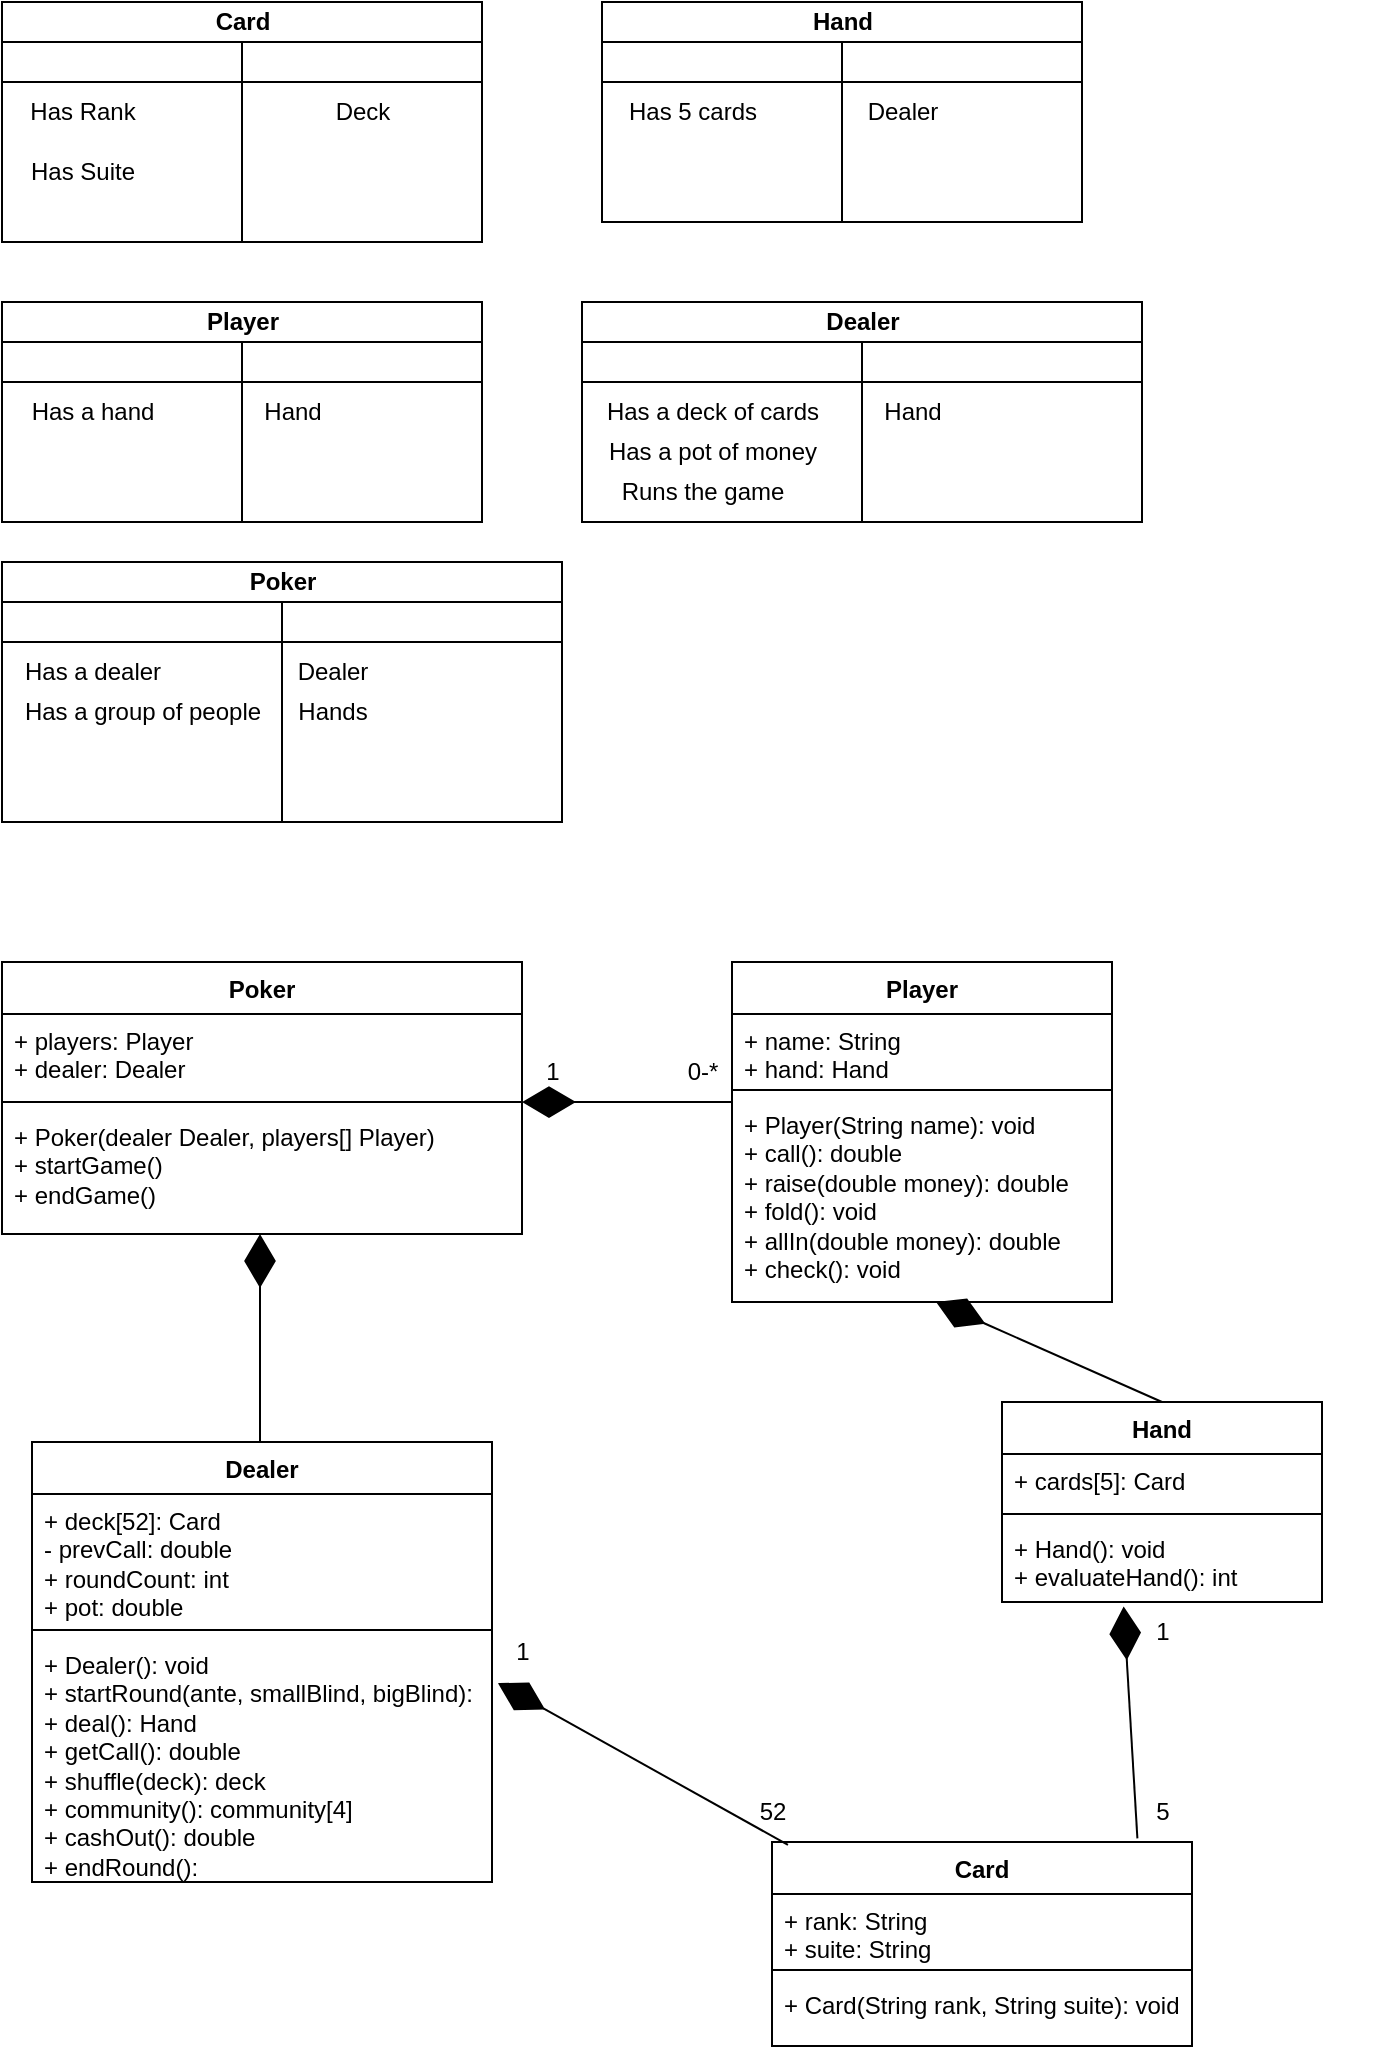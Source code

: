 <mxfile version="21.7.4" type="device">
  <diagram name="Page-1" id="bLdxeYwtl3Wubp8IwlFK">
    <mxGraphModel dx="939" dy="1809" grid="1" gridSize="10" guides="1" tooltips="1" connect="1" arrows="1" fold="1" page="1" pageScale="1" pageWidth="850" pageHeight="1100" math="0" shadow="0">
      <root>
        <mxCell id="0" />
        <mxCell id="1" parent="0" />
        <mxCell id="Fy9X7Dhb-et9-2_eYPAz-1" value="Card" style="swimlane;fontStyle=1;align=center;verticalAlign=top;childLayout=stackLayout;horizontal=1;startSize=26;horizontalStack=0;resizeParent=1;resizeParentMax=0;resizeLast=0;collapsible=1;marginBottom=0;whiteSpace=wrap;html=1;" vertex="1" parent="1">
          <mxGeometry x="425" y="480" width="210" height="102" as="geometry" />
        </mxCell>
        <mxCell id="Fy9X7Dhb-et9-2_eYPAz-2" value="+ rank: String&lt;br&gt;+ suite: String" style="text;strokeColor=none;fillColor=none;align=left;verticalAlign=top;spacingLeft=4;spacingRight=4;overflow=hidden;rotatable=0;points=[[0,0.5],[1,0.5]];portConstraint=eastwest;whiteSpace=wrap;html=1;" vertex="1" parent="Fy9X7Dhb-et9-2_eYPAz-1">
          <mxGeometry y="26" width="210" height="34" as="geometry" />
        </mxCell>
        <mxCell id="Fy9X7Dhb-et9-2_eYPAz-3" value="" style="line;strokeWidth=1;fillColor=none;align=left;verticalAlign=middle;spacingTop=-1;spacingLeft=3;spacingRight=3;rotatable=0;labelPosition=right;points=[];portConstraint=eastwest;strokeColor=inherit;" vertex="1" parent="Fy9X7Dhb-et9-2_eYPAz-1">
          <mxGeometry y="60" width="210" height="8" as="geometry" />
        </mxCell>
        <mxCell id="Fy9X7Dhb-et9-2_eYPAz-4" value="+ Card(String rank, String suite): void" style="text;strokeColor=none;fillColor=none;align=left;verticalAlign=top;spacingLeft=4;spacingRight=4;overflow=hidden;rotatable=0;points=[[0,0.5],[1,0.5]];portConstraint=eastwest;whiteSpace=wrap;html=1;" vertex="1" parent="Fy9X7Dhb-et9-2_eYPAz-1">
          <mxGeometry y="68" width="210" height="34" as="geometry" />
        </mxCell>
        <mxCell id="Fy9X7Dhb-et9-2_eYPAz-5" value="Hand" style="swimlane;fontStyle=1;align=center;verticalAlign=top;childLayout=stackLayout;horizontal=1;startSize=26;horizontalStack=0;resizeParent=1;resizeParentMax=0;resizeLast=0;collapsible=1;marginBottom=0;whiteSpace=wrap;html=1;" vertex="1" parent="1">
          <mxGeometry x="540" y="260" width="160" height="100" as="geometry" />
        </mxCell>
        <mxCell id="Fy9X7Dhb-et9-2_eYPAz-6" value="+ cards[5]: Card" style="text;strokeColor=none;fillColor=none;align=left;verticalAlign=top;spacingLeft=4;spacingRight=4;overflow=hidden;rotatable=0;points=[[0,0.5],[1,0.5]];portConstraint=eastwest;whiteSpace=wrap;html=1;" vertex="1" parent="Fy9X7Dhb-et9-2_eYPAz-5">
          <mxGeometry y="26" width="160" height="26" as="geometry" />
        </mxCell>
        <mxCell id="Fy9X7Dhb-et9-2_eYPAz-7" value="" style="line;strokeWidth=1;fillColor=none;align=left;verticalAlign=middle;spacingTop=-1;spacingLeft=3;spacingRight=3;rotatable=0;labelPosition=right;points=[];portConstraint=eastwest;strokeColor=inherit;" vertex="1" parent="Fy9X7Dhb-et9-2_eYPAz-5">
          <mxGeometry y="52" width="160" height="8" as="geometry" />
        </mxCell>
        <mxCell id="Fy9X7Dhb-et9-2_eYPAz-8" value="+ Hand(): void&lt;br&gt;+ evaluateHand(): int" style="text;strokeColor=none;fillColor=none;align=left;verticalAlign=top;spacingLeft=4;spacingRight=4;overflow=hidden;rotatable=0;points=[[0,0.5],[1,0.5]];portConstraint=eastwest;whiteSpace=wrap;html=1;" vertex="1" parent="Fy9X7Dhb-et9-2_eYPAz-5">
          <mxGeometry y="60" width="160" height="40" as="geometry" />
        </mxCell>
        <mxCell id="Fy9X7Dhb-et9-2_eYPAz-9" value="Player" style="swimlane;fontStyle=1;align=center;verticalAlign=top;childLayout=stackLayout;horizontal=1;startSize=26;horizontalStack=0;resizeParent=1;resizeParentMax=0;resizeLast=0;collapsible=1;marginBottom=0;whiteSpace=wrap;html=1;" vertex="1" parent="1">
          <mxGeometry x="405" y="40" width="190" height="170" as="geometry" />
        </mxCell>
        <mxCell id="Fy9X7Dhb-et9-2_eYPAz-10" value="+ name: String&lt;br&gt;+ hand: Hand&lt;br&gt;+ money: double" style="text;strokeColor=none;fillColor=none;align=left;verticalAlign=top;spacingLeft=4;spacingRight=4;overflow=hidden;rotatable=0;points=[[0,0.5],[1,0.5]];portConstraint=eastwest;whiteSpace=wrap;html=1;" vertex="1" parent="Fy9X7Dhb-et9-2_eYPAz-9">
          <mxGeometry y="26" width="190" height="34" as="geometry" />
        </mxCell>
        <mxCell id="Fy9X7Dhb-et9-2_eYPAz-11" value="" style="line;strokeWidth=1;fillColor=none;align=left;verticalAlign=middle;spacingTop=-1;spacingLeft=3;spacingRight=3;rotatable=0;labelPosition=right;points=[];portConstraint=eastwest;strokeColor=inherit;" vertex="1" parent="Fy9X7Dhb-et9-2_eYPAz-9">
          <mxGeometry y="60" width="190" height="8" as="geometry" />
        </mxCell>
        <mxCell id="Fy9X7Dhb-et9-2_eYPAz-12" value="+ Player(String name): void&lt;br&gt;+ call(): double&lt;br&gt;+ raise(double money): double&lt;br&gt;+ fold(): void&lt;br&gt;+ allIn(double money): double&lt;br&gt;+ check(): void" style="text;strokeColor=none;fillColor=none;align=left;verticalAlign=top;spacingLeft=4;spacingRight=4;overflow=hidden;rotatable=0;points=[[0,0.5],[1,0.5]];portConstraint=eastwest;whiteSpace=wrap;html=1;" vertex="1" parent="Fy9X7Dhb-et9-2_eYPAz-9">
          <mxGeometry y="68" width="190" height="102" as="geometry" />
        </mxCell>
        <mxCell id="Fy9X7Dhb-et9-2_eYPAz-17" value="Dealer" style="swimlane;fontStyle=1;align=center;verticalAlign=top;childLayout=stackLayout;horizontal=1;startSize=26;horizontalStack=0;resizeParent=1;resizeParentMax=0;resizeLast=0;collapsible=1;marginBottom=0;whiteSpace=wrap;html=1;" vertex="1" parent="1">
          <mxGeometry x="55" y="280" width="230" height="220" as="geometry">
            <mxRectangle x="80" y="560" width="80" height="30" as="alternateBounds" />
          </mxGeometry>
        </mxCell>
        <mxCell id="Fy9X7Dhb-et9-2_eYPAz-18" value="+ deck[52]: Card&lt;br&gt;- prevCall: double&lt;br&gt;+ roundCount: int&lt;br&gt;+ pot: double" style="text;strokeColor=none;fillColor=none;align=left;verticalAlign=top;spacingLeft=4;spacingRight=4;overflow=hidden;rotatable=0;points=[[0,0.5],[1,0.5]];portConstraint=eastwest;whiteSpace=wrap;html=1;" vertex="1" parent="Fy9X7Dhb-et9-2_eYPAz-17">
          <mxGeometry y="26" width="230" height="64" as="geometry" />
        </mxCell>
        <mxCell id="Fy9X7Dhb-et9-2_eYPAz-19" value="" style="line;strokeWidth=1;fillColor=none;align=left;verticalAlign=middle;spacingTop=-1;spacingLeft=3;spacingRight=3;rotatable=0;labelPosition=right;points=[];portConstraint=eastwest;strokeColor=inherit;" vertex="1" parent="Fy9X7Dhb-et9-2_eYPAz-17">
          <mxGeometry y="90" width="230" height="8" as="geometry" />
        </mxCell>
        <mxCell id="Fy9X7Dhb-et9-2_eYPAz-20" value="+ Dealer(): void&lt;br&gt;+ startRound(ante, smallBlind, bigBlind):&lt;br&gt;+ deal(): Hand&lt;br&gt;+ getCall(): double&lt;br&gt;+ shuffle(deck): deck&lt;br&gt;+ community(): community[4]&lt;br&gt;+ cashOut(): double&lt;br&gt;+ endRound():" style="text;strokeColor=none;fillColor=none;align=left;verticalAlign=top;spacingLeft=4;spacingRight=4;overflow=hidden;rotatable=0;points=[[0,0.5],[1,0.5]];portConstraint=eastwest;whiteSpace=wrap;html=1;" vertex="1" parent="Fy9X7Dhb-et9-2_eYPAz-17">
          <mxGeometry y="98" width="230" height="122" as="geometry" />
        </mxCell>
        <mxCell id="Fy9X7Dhb-et9-2_eYPAz-21" value="Poker" style="swimlane;fontStyle=1;align=center;verticalAlign=top;childLayout=stackLayout;horizontal=1;startSize=26;horizontalStack=0;resizeParent=1;resizeParentMax=0;resizeLast=0;collapsible=1;marginBottom=0;whiteSpace=wrap;html=1;" vertex="1" parent="1">
          <mxGeometry x="40" y="40" width="260" height="136" as="geometry" />
        </mxCell>
        <mxCell id="Fy9X7Dhb-et9-2_eYPAz-22" value="+ players: Player&lt;br&gt;+ dealer: Dealer" style="text;strokeColor=none;fillColor=none;align=left;verticalAlign=top;spacingLeft=4;spacingRight=4;overflow=hidden;rotatable=0;points=[[0,0.5],[1,0.5]];portConstraint=eastwest;whiteSpace=wrap;html=1;" vertex="1" parent="Fy9X7Dhb-et9-2_eYPAz-21">
          <mxGeometry y="26" width="260" height="40" as="geometry" />
        </mxCell>
        <mxCell id="Fy9X7Dhb-et9-2_eYPAz-23" value="" style="line;strokeWidth=1;fillColor=none;align=left;verticalAlign=middle;spacingTop=-1;spacingLeft=3;spacingRight=3;rotatable=0;labelPosition=right;points=[];portConstraint=eastwest;strokeColor=inherit;" vertex="1" parent="Fy9X7Dhb-et9-2_eYPAz-21">
          <mxGeometry y="66" width="260" height="8" as="geometry" />
        </mxCell>
        <mxCell id="Fy9X7Dhb-et9-2_eYPAz-24" value="+ Poker(dealer Dealer, players[] Player)&lt;br&gt;+ startGame()&lt;br&gt;+ endGame()" style="text;strokeColor=none;fillColor=none;align=left;verticalAlign=top;spacingLeft=4;spacingRight=4;overflow=hidden;rotatable=0;points=[[0,0.5],[1,0.5]];portConstraint=eastwest;whiteSpace=wrap;html=1;" vertex="1" parent="Fy9X7Dhb-et9-2_eYPAz-21">
          <mxGeometry y="74" width="260" height="62" as="geometry" />
        </mxCell>
        <mxCell id="Fy9X7Dhb-et9-2_eYPAz-27" value="" style="endArrow=diamondThin;endFill=1;endSize=24;html=1;rounded=0;entryX=0.5;entryY=1;entryDx=0;entryDy=0;entryPerimeter=0;" edge="1" parent="1">
          <mxGeometry width="160" relative="1" as="geometry">
            <mxPoint x="169" y="280" as="sourcePoint" />
            <mxPoint x="169" y="176" as="targetPoint" />
          </mxGeometry>
        </mxCell>
        <mxCell id="Fy9X7Dhb-et9-2_eYPAz-28" value="" style="endArrow=diamondThin;endFill=1;endSize=24;html=1;rounded=0;" edge="1" parent="1">
          <mxGeometry width="160" relative="1" as="geometry">
            <mxPoint x="405" y="110" as="sourcePoint" />
            <mxPoint x="300" y="110.05" as="targetPoint" />
          </mxGeometry>
        </mxCell>
        <mxCell id="Fy9X7Dhb-et9-2_eYPAz-29" value="" style="endArrow=diamondThin;endFill=1;endSize=24;html=1;rounded=0;entryX=0.537;entryY=1;entryDx=0;entryDy=0;entryPerimeter=0;exitX=0.5;exitY=0;exitDx=0;exitDy=0;" edge="1" parent="1" source="Fy9X7Dhb-et9-2_eYPAz-5" target="Fy9X7Dhb-et9-2_eYPAz-12">
          <mxGeometry width="160" relative="1" as="geometry">
            <mxPoint x="496" y="318" as="sourcePoint" />
            <mxPoint x="499.5" y="210" as="targetPoint" />
          </mxGeometry>
        </mxCell>
        <mxCell id="Fy9X7Dhb-et9-2_eYPAz-30" value="" style="endArrow=diamondThin;endFill=1;endSize=24;html=1;rounded=0;entryX=0.38;entryY=1.055;entryDx=0;entryDy=0;entryPerimeter=0;exitX=0.87;exitY=-0.018;exitDx=0;exitDy=0;exitPerimeter=0;" edge="1" parent="1" source="Fy9X7Dhb-et9-2_eYPAz-1" target="Fy9X7Dhb-et9-2_eYPAz-8">
          <mxGeometry width="160" relative="1" as="geometry">
            <mxPoint x="626.9" y="418.98" as="sourcePoint" />
            <mxPoint x="602.4" y="398.2" as="targetPoint" />
          </mxGeometry>
        </mxCell>
        <mxCell id="Fy9X7Dhb-et9-2_eYPAz-45" value="" style="endArrow=diamondThin;endFill=1;endSize=24;html=1;rounded=0;entryX=1.013;entryY=0.185;entryDx=0;entryDy=0;entryPerimeter=0;exitX=0.038;exitY=0.014;exitDx=0;exitDy=0;exitPerimeter=0;" edge="1" parent="1" source="Fy9X7Dhb-et9-2_eYPAz-1" target="Fy9X7Dhb-et9-2_eYPAz-20">
          <mxGeometry width="160" relative="1" as="geometry">
            <mxPoint x="420" y="440" as="sourcePoint" />
            <mxPoint x="422" y="372" as="targetPoint" />
          </mxGeometry>
        </mxCell>
        <mxCell id="Fy9X7Dhb-et9-2_eYPAz-46" value="Card" style="swimlane;childLayout=stackLayout;resizeParent=1;resizeParentMax=0;startSize=20;html=1;" vertex="1" parent="1">
          <mxGeometry x="40.0" y="-440" width="240" height="120" as="geometry" />
        </mxCell>
        <mxCell id="Fy9X7Dhb-et9-2_eYPAz-47" value="" style="swimlane;startSize=20;html=1;" vertex="1" parent="Fy9X7Dhb-et9-2_eYPAz-46">
          <mxGeometry y="20" width="120" height="100" as="geometry" />
        </mxCell>
        <mxCell id="Fy9X7Dhb-et9-2_eYPAz-53" value="Has Rank" style="text;html=1;align=center;verticalAlign=middle;resizable=0;points=[];autosize=1;strokeColor=none;fillColor=none;" vertex="1" parent="Fy9X7Dhb-et9-2_eYPAz-47">
          <mxGeometry x="-4.547e-13" y="20" width="80" height="30" as="geometry" />
        </mxCell>
        <mxCell id="Fy9X7Dhb-et9-2_eYPAz-55" value="Has Suite" style="text;html=1;align=center;verticalAlign=middle;resizable=0;points=[];autosize=1;strokeColor=none;fillColor=none;" vertex="1" parent="Fy9X7Dhb-et9-2_eYPAz-47">
          <mxGeometry x="-4.547e-13" y="50" width="80" height="30" as="geometry" />
        </mxCell>
        <mxCell id="Fy9X7Dhb-et9-2_eYPAz-48" value="" style="swimlane;startSize=20;html=1;" vertex="1" parent="Fy9X7Dhb-et9-2_eYPAz-46">
          <mxGeometry x="120" y="20" width="120" height="100" as="geometry" />
        </mxCell>
        <mxCell id="Fy9X7Dhb-et9-2_eYPAz-57" value="Deck" style="text;html=1;align=center;verticalAlign=middle;resizable=0;points=[];autosize=1;strokeColor=none;fillColor=none;" vertex="1" parent="Fy9X7Dhb-et9-2_eYPAz-48">
          <mxGeometry x="35.0" y="20" width="50" height="30" as="geometry" />
        </mxCell>
        <mxCell id="Fy9X7Dhb-et9-2_eYPAz-50" value="Hand" style="swimlane;childLayout=stackLayout;resizeParent=1;resizeParentMax=0;startSize=20;html=1;" vertex="1" parent="1">
          <mxGeometry x="340.0" y="-440" width="240" height="110" as="geometry" />
        </mxCell>
        <mxCell id="Fy9X7Dhb-et9-2_eYPAz-51" value="" style="swimlane;startSize=20;html=1;" vertex="1" parent="Fy9X7Dhb-et9-2_eYPAz-50">
          <mxGeometry y="20" width="120" height="90" as="geometry" />
        </mxCell>
        <mxCell id="Fy9X7Dhb-et9-2_eYPAz-58" value="Has 5 cards" style="text;html=1;align=center;verticalAlign=middle;resizable=0;points=[];autosize=1;strokeColor=none;fillColor=none;" vertex="1" parent="Fy9X7Dhb-et9-2_eYPAz-51">
          <mxGeometry x="-4.547e-13" y="20" width="90" height="30" as="geometry" />
        </mxCell>
        <mxCell id="Fy9X7Dhb-et9-2_eYPAz-52" value="" style="swimlane;startSize=20;html=1;" vertex="1" parent="Fy9X7Dhb-et9-2_eYPAz-50">
          <mxGeometry x="120" y="20" width="120" height="90" as="geometry" />
        </mxCell>
        <mxCell id="Fy9X7Dhb-et9-2_eYPAz-65" value="Dealer" style="text;html=1;align=center;verticalAlign=middle;resizable=0;points=[];autosize=1;strokeColor=none;fillColor=none;" vertex="1" parent="Fy9X7Dhb-et9-2_eYPAz-52">
          <mxGeometry x="-4.547e-13" y="20" width="60" height="30" as="geometry" />
        </mxCell>
        <mxCell id="Fy9X7Dhb-et9-2_eYPAz-60" value="Player" style="swimlane;childLayout=stackLayout;resizeParent=1;resizeParentMax=0;startSize=20;html=1;" vertex="1" parent="1">
          <mxGeometry x="40.0" y="-290" width="240" height="110" as="geometry" />
        </mxCell>
        <mxCell id="Fy9X7Dhb-et9-2_eYPAz-61" value="" style="swimlane;startSize=20;html=1;" vertex="1" parent="Fy9X7Dhb-et9-2_eYPAz-60">
          <mxGeometry y="20" width="120" height="90" as="geometry" />
        </mxCell>
        <mxCell id="Fy9X7Dhb-et9-2_eYPAz-62" value="Has a hand" style="text;html=1;align=center;verticalAlign=middle;resizable=0;points=[];autosize=1;strokeColor=none;fillColor=none;" vertex="1" parent="Fy9X7Dhb-et9-2_eYPAz-61">
          <mxGeometry x="5.0" y="20" width="80" height="30" as="geometry" />
        </mxCell>
        <mxCell id="Fy9X7Dhb-et9-2_eYPAz-63" value="" style="swimlane;startSize=20;html=1;" vertex="1" parent="Fy9X7Dhb-et9-2_eYPAz-60">
          <mxGeometry x="120" y="20" width="120" height="90" as="geometry" />
        </mxCell>
        <mxCell id="Fy9X7Dhb-et9-2_eYPAz-64" value="Hand" style="text;html=1;align=center;verticalAlign=middle;resizable=0;points=[];autosize=1;strokeColor=none;fillColor=none;" vertex="1" parent="Fy9X7Dhb-et9-2_eYPAz-63">
          <mxGeometry x="-4.547e-13" y="20" width="50" height="30" as="geometry" />
        </mxCell>
        <mxCell id="Fy9X7Dhb-et9-2_eYPAz-66" value="Dealer" style="swimlane;childLayout=stackLayout;resizeParent=1;resizeParentMax=0;startSize=20;html=1;" vertex="1" parent="1">
          <mxGeometry x="330.0" y="-290" width="280" height="110" as="geometry" />
        </mxCell>
        <mxCell id="Fy9X7Dhb-et9-2_eYPAz-67" value="" style="swimlane;startSize=20;html=1;" vertex="1" parent="Fy9X7Dhb-et9-2_eYPAz-66">
          <mxGeometry y="20" width="140" height="90" as="geometry" />
        </mxCell>
        <mxCell id="Fy9X7Dhb-et9-2_eYPAz-68" value="Has a deck of cards" style="text;html=1;align=center;verticalAlign=middle;resizable=0;points=[];autosize=1;strokeColor=none;fillColor=none;" vertex="1" parent="Fy9X7Dhb-et9-2_eYPAz-67">
          <mxGeometry x="-4.547e-13" y="20" width="130" height="30" as="geometry" />
        </mxCell>
        <mxCell id="Fy9X7Dhb-et9-2_eYPAz-88" value="Has a pot of money" style="text;html=1;align=center;verticalAlign=middle;resizable=0;points=[];autosize=1;strokeColor=none;fillColor=none;" vertex="1" parent="Fy9X7Dhb-et9-2_eYPAz-67">
          <mxGeometry x="-4.547e-13" y="40" width="130" height="30" as="geometry" />
        </mxCell>
        <mxCell id="Fy9X7Dhb-et9-2_eYPAz-89" value="Runs the game" style="text;html=1;align=center;verticalAlign=middle;resizable=0;points=[];autosize=1;strokeColor=none;fillColor=none;" vertex="1" parent="Fy9X7Dhb-et9-2_eYPAz-67">
          <mxGeometry x="10.0" y="60" width="100" height="30" as="geometry" />
        </mxCell>
        <mxCell id="Fy9X7Dhb-et9-2_eYPAz-69" value="" style="swimlane;startSize=20;html=1;" vertex="1" parent="Fy9X7Dhb-et9-2_eYPAz-66">
          <mxGeometry x="140" y="20" width="140" height="90" as="geometry" />
        </mxCell>
        <mxCell id="Fy9X7Dhb-et9-2_eYPAz-70" value="Hand" style="text;html=1;align=center;verticalAlign=middle;resizable=0;points=[];autosize=1;strokeColor=none;fillColor=none;" vertex="1" parent="Fy9X7Dhb-et9-2_eYPAz-69">
          <mxGeometry x="-4.547e-13" y="20" width="50" height="30" as="geometry" />
        </mxCell>
        <mxCell id="Fy9X7Dhb-et9-2_eYPAz-71" value="0-*" style="text;html=1;align=center;verticalAlign=middle;resizable=0;points=[];autosize=1;strokeColor=none;fillColor=none;" vertex="1" parent="1">
          <mxGeometry x="370" y="80" width="40" height="30" as="geometry" />
        </mxCell>
        <mxCell id="Fy9X7Dhb-et9-2_eYPAz-74" value="52" style="text;html=1;align=center;verticalAlign=middle;resizable=0;points=[];autosize=1;strokeColor=none;fillColor=none;" vertex="1" parent="1">
          <mxGeometry x="405" y="450" width="40" height="30" as="geometry" />
        </mxCell>
        <mxCell id="Fy9X7Dhb-et9-2_eYPAz-73" value="5" style="text;html=1;align=center;verticalAlign=middle;resizable=0;points=[];autosize=1;strokeColor=none;fillColor=none;" vertex="1" parent="1">
          <mxGeometry x="515" y="450" width="210" height="30" as="geometry" />
        </mxCell>
        <mxCell id="Fy9X7Dhb-et9-2_eYPAz-76" value="1" style="text;html=1;align=center;verticalAlign=middle;resizable=0;points=[];autosize=1;strokeColor=none;fillColor=none;" vertex="1" parent="1">
          <mxGeometry x="605" y="360" width="30" height="30" as="geometry" />
        </mxCell>
        <mxCell id="Fy9X7Dhb-et9-2_eYPAz-77" value="1" style="text;html=1;align=center;verticalAlign=middle;resizable=0;points=[];autosize=1;strokeColor=none;fillColor=none;" vertex="1" parent="1">
          <mxGeometry x="285" y="370" width="30" height="30" as="geometry" />
        </mxCell>
        <mxCell id="Fy9X7Dhb-et9-2_eYPAz-78" value="1" style="text;html=1;align=center;verticalAlign=middle;resizable=0;points=[];autosize=1;strokeColor=none;fillColor=none;" vertex="1" parent="1">
          <mxGeometry x="300" y="80" width="30" height="30" as="geometry" />
        </mxCell>
        <mxCell id="Fy9X7Dhb-et9-2_eYPAz-79" value="Poker" style="swimlane;childLayout=stackLayout;resizeParent=1;resizeParentMax=0;startSize=20;html=1;" vertex="1" parent="1">
          <mxGeometry x="40.0" y="-160" width="280" height="130" as="geometry" />
        </mxCell>
        <mxCell id="Fy9X7Dhb-et9-2_eYPAz-80" value="" style="swimlane;startSize=20;html=1;" vertex="1" parent="Fy9X7Dhb-et9-2_eYPAz-79">
          <mxGeometry y="20" width="140" height="110" as="geometry" />
        </mxCell>
        <mxCell id="Fy9X7Dhb-et9-2_eYPAz-81" value="Has a dealer" style="text;html=1;align=center;verticalAlign=middle;resizable=0;points=[];autosize=1;strokeColor=none;fillColor=none;" vertex="1" parent="Fy9X7Dhb-et9-2_eYPAz-80">
          <mxGeometry x="-4.547e-13" y="20" width="90" height="30" as="geometry" />
        </mxCell>
        <mxCell id="Fy9X7Dhb-et9-2_eYPAz-84" value="Has a group of people" style="text;html=1;align=center;verticalAlign=middle;resizable=0;points=[];autosize=1;strokeColor=none;fillColor=none;" vertex="1" parent="Fy9X7Dhb-et9-2_eYPAz-80">
          <mxGeometry x="-4.547e-13" y="40" width="140" height="30" as="geometry" />
        </mxCell>
        <mxCell id="Fy9X7Dhb-et9-2_eYPAz-82" value="" style="swimlane;startSize=20;html=1;" vertex="1" parent="Fy9X7Dhb-et9-2_eYPAz-79">
          <mxGeometry x="140" y="20" width="140" height="110" as="geometry" />
        </mxCell>
        <mxCell id="Fy9X7Dhb-et9-2_eYPAz-83" value="Dealer" style="text;html=1;align=center;verticalAlign=middle;resizable=0;points=[];autosize=1;strokeColor=none;fillColor=none;" vertex="1" parent="Fy9X7Dhb-et9-2_eYPAz-82">
          <mxGeometry x="-5.0" y="20" width="60" height="30" as="geometry" />
        </mxCell>
        <mxCell id="Fy9X7Dhb-et9-2_eYPAz-86" value="Hands" style="text;html=1;align=center;verticalAlign=middle;resizable=0;points=[];autosize=1;strokeColor=none;fillColor=none;" vertex="1" parent="Fy9X7Dhb-et9-2_eYPAz-82">
          <mxGeometry x="-5.0" y="40" width="60" height="30" as="geometry" />
        </mxCell>
      </root>
    </mxGraphModel>
  </diagram>
</mxfile>
